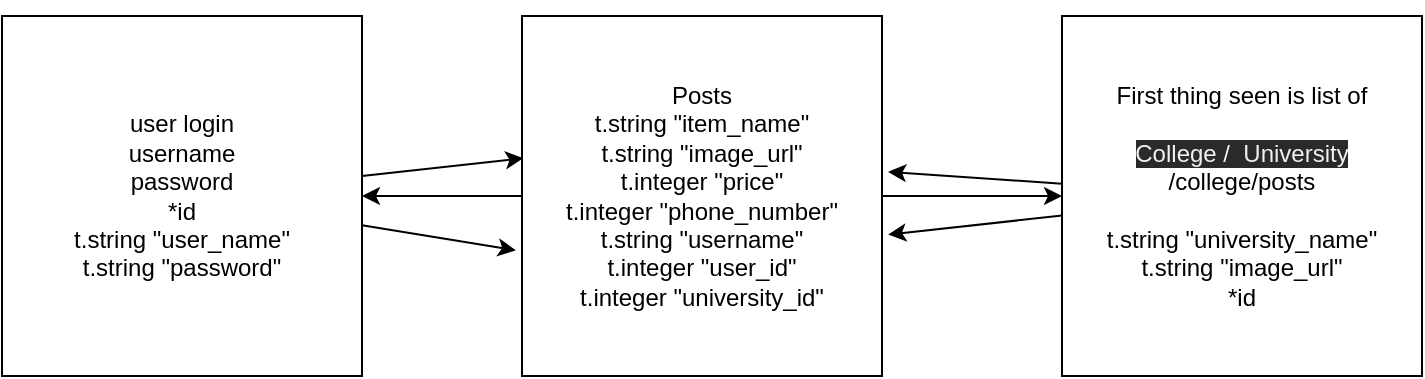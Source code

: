 <mxfile>
    <diagram id="YDT_TaS3kMQTjHpa-z7L" name="Page-1">
        <mxGraphModel dx="980" dy="505" grid="1" gridSize="10" guides="1" tooltips="1" connect="1" arrows="1" fold="1" page="1" pageScale="1" pageWidth="850" pageHeight="1100" math="0" shadow="0">
            <root>
                <mxCell id="0"/>
                <mxCell id="1" parent="0"/>
                <mxCell id="19" style="edgeStyle=none;html=1;entryX=0.75;entryY=0;entryDx=0;entryDy=0;" edge="1" parent="1" source="2">
                    <mxGeometry relative="1" as="geometry">
                        <mxPoint x="175" y="260" as="targetPoint"/>
                    </mxGeometry>
                </mxCell>
                <mxCell id="20" style="edgeStyle=none;html=1;entryX=0.004;entryY=0.395;entryDx=0;entryDy=0;entryPerimeter=0;" edge="1" parent="1" source="2" target="3">
                    <mxGeometry relative="1" as="geometry"/>
                </mxCell>
                <mxCell id="21" style="edgeStyle=none;html=1;entryX=-0.017;entryY=0.651;entryDx=0;entryDy=0;entryPerimeter=0;" edge="1" parent="1" source="2" target="3">
                    <mxGeometry relative="1" as="geometry"/>
                </mxCell>
                <mxCell id="2" value="user login&lt;br&gt;username&lt;br&gt;password&lt;br&gt;*id&lt;br&gt;t.string &quot;user_name&quot;&lt;br&gt;t.string &quot;password&quot;" style="whiteSpace=wrap;html=1;aspect=fixed;" vertex="1" parent="1">
                    <mxGeometry x="40" y="260" width="180" height="180" as="geometry"/>
                </mxCell>
                <mxCell id="12" style="edgeStyle=none;html=1;entryX=0;entryY=0.5;entryDx=0;entryDy=0;" edge="1" parent="1" source="3" target="5">
                    <mxGeometry relative="1" as="geometry"/>
                </mxCell>
                <mxCell id="16" style="edgeStyle=none;html=1;entryX=1;entryY=0.5;entryDx=0;entryDy=0;" edge="1" parent="1" source="3">
                    <mxGeometry relative="1" as="geometry">
                        <mxPoint x="220" y="350" as="targetPoint"/>
                    </mxGeometry>
                </mxCell>
                <mxCell id="3" value="Posts&lt;br&gt;t.string &quot;item_name&quot;&lt;br&gt;t.string &quot;image_url&quot;&lt;br&gt;t.integer &quot;price&quot;&lt;br&gt;t.integer &quot;phone_number&quot;&lt;br&gt;t.string &quot;username&quot;&lt;br&gt;t.integer &quot;user_id&quot;&lt;br&gt;t.integer &quot;university_id&quot;" style="whiteSpace=wrap;html=1;aspect=fixed;" vertex="1" parent="1">
                    <mxGeometry x="300" y="260" width="180" height="180" as="geometry"/>
                </mxCell>
                <mxCell id="17" style="edgeStyle=none;html=1;entryX=1.017;entryY=0.433;entryDx=0;entryDy=0;entryPerimeter=0;" edge="1" parent="1" source="5" target="3">
                    <mxGeometry relative="1" as="geometry"/>
                </mxCell>
                <mxCell id="18" style="edgeStyle=none;html=1;entryX=1.017;entryY=0.607;entryDx=0;entryDy=0;entryPerimeter=0;" edge="1" parent="1" source="5" target="3">
                    <mxGeometry relative="1" as="geometry"/>
                </mxCell>
                <mxCell id="5" value="First thing seen is list of&lt;br&gt;&lt;br&gt;&lt;span style=&quot;color: rgb(240 , 240 , 240) ; font-family: &amp;#34;helvetica&amp;#34; ; font-size: 12px ; font-style: normal ; font-weight: 400 ; letter-spacing: normal ; text-align: center ; text-indent: 0px ; text-transform: none ; word-spacing: 0px ; background-color: rgb(42 , 42 , 42) ; display: inline ; float: none&quot;&gt;College /&amp;nbsp; University&lt;br&gt;&lt;/span&gt;/college/posts&lt;br&gt;&lt;br&gt;t.string &quot;university_name&quot;&lt;br&gt;t.string &quot;image_url&quot;&lt;br&gt;*id" style="whiteSpace=wrap;html=1;aspect=fixed;" vertex="1" parent="1">
                    <mxGeometry x="570" y="260" width="180" height="180" as="geometry"/>
                </mxCell>
            </root>
        </mxGraphModel>
    </diagram>
</mxfile>